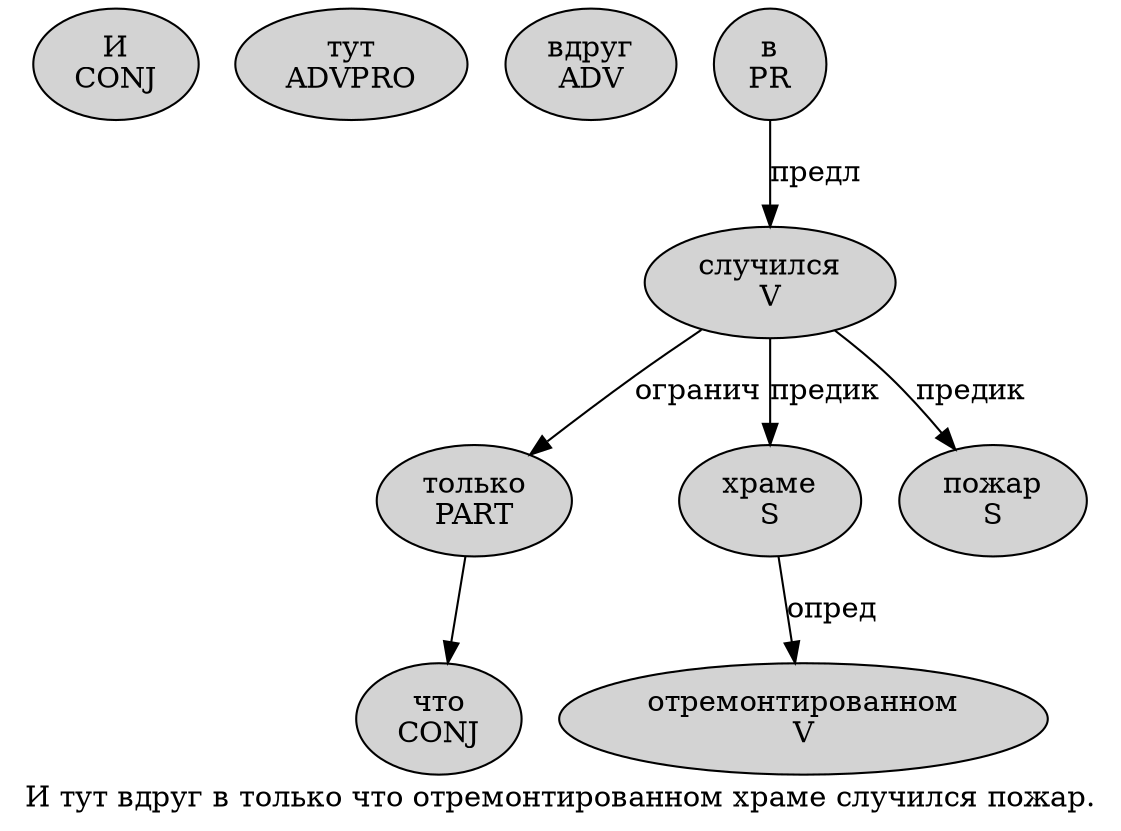 digraph SENTENCE_1368 {
	graph [label="И тут вдруг в только что отремонтированном храме случился пожар."]
	node [style=filled]
		0 [label="И
CONJ" color="" fillcolor=lightgray penwidth=1 shape=ellipse]
		1 [label="тут
ADVPRO" color="" fillcolor=lightgray penwidth=1 shape=ellipse]
		2 [label="вдруг
ADV" color="" fillcolor=lightgray penwidth=1 shape=ellipse]
		3 [label="в
PR" color="" fillcolor=lightgray penwidth=1 shape=ellipse]
		4 [label="только
PART" color="" fillcolor=lightgray penwidth=1 shape=ellipse]
		5 [label="что
CONJ" color="" fillcolor=lightgray penwidth=1 shape=ellipse]
		6 [label="отремонтированном
V" color="" fillcolor=lightgray penwidth=1 shape=ellipse]
		7 [label="храме
S" color="" fillcolor=lightgray penwidth=1 shape=ellipse]
		8 [label="случился
V" color="" fillcolor=lightgray penwidth=1 shape=ellipse]
		9 [label="пожар
S" color="" fillcolor=lightgray penwidth=1 shape=ellipse]
			3 -> 8 [label="предл"]
			8 -> 4 [label="огранич"]
			8 -> 7 [label="предик"]
			8 -> 9 [label="предик"]
			7 -> 6 [label="опред"]
			4 -> 5
}